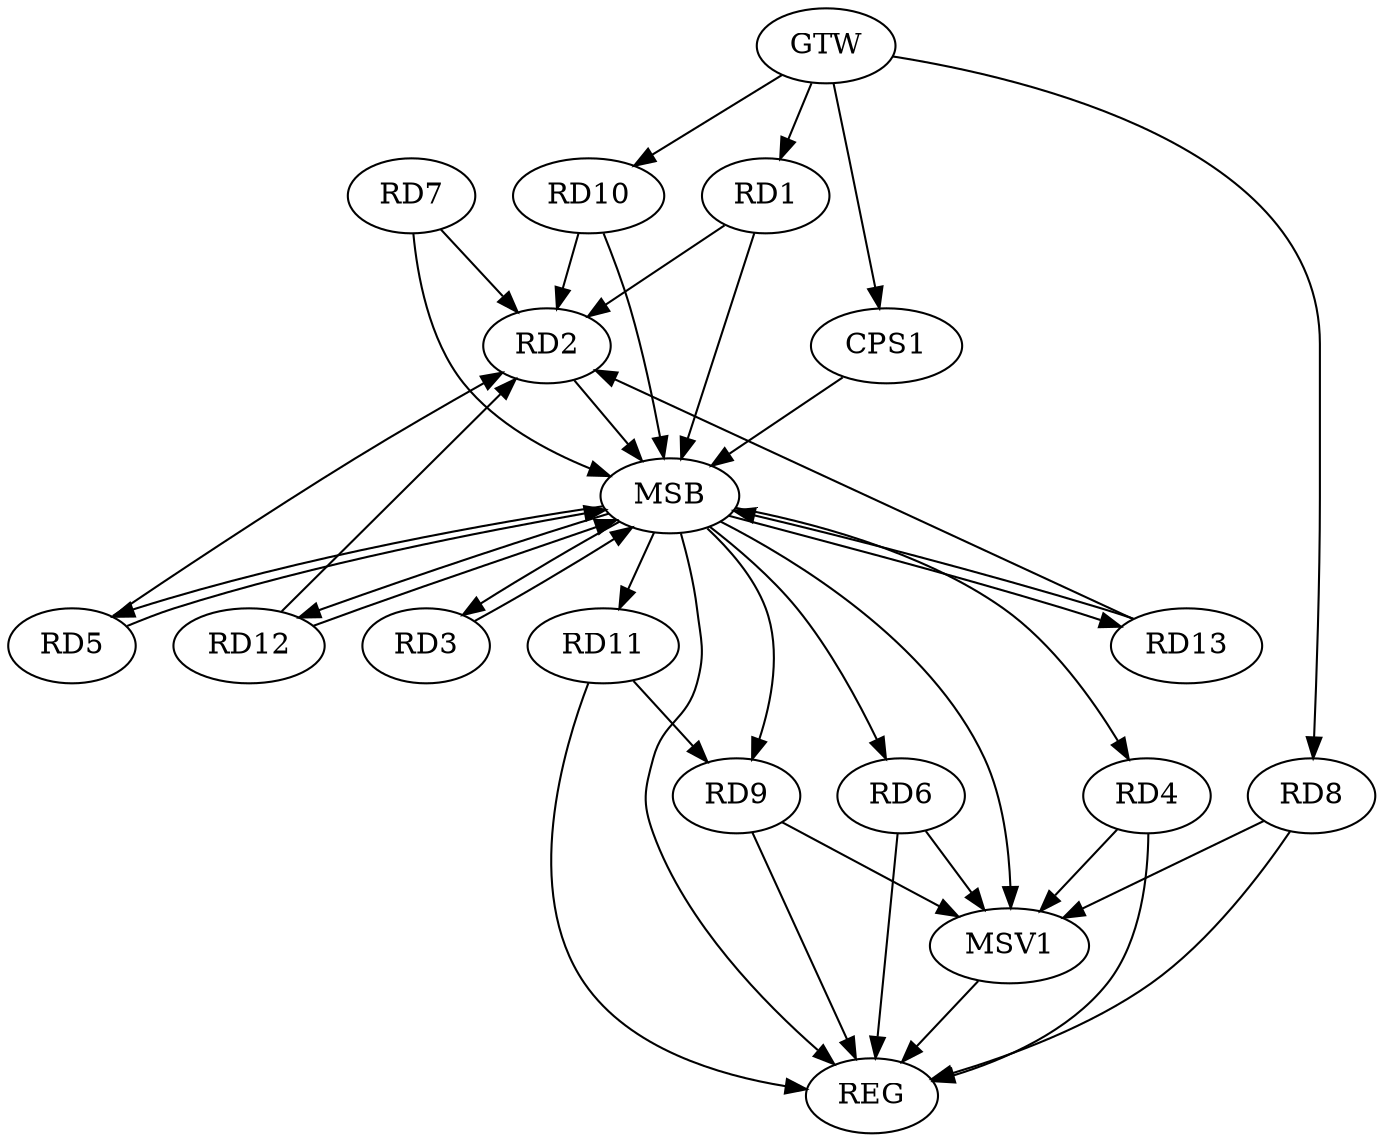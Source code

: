 strict digraph G {
  RD1 [ label="RD1" ];
  RD2 [ label="RD2" ];
  RD3 [ label="RD3" ];
  RD4 [ label="RD4" ];
  RD5 [ label="RD5" ];
  RD6 [ label="RD6" ];
  RD7 [ label="RD7" ];
  RD8 [ label="RD8" ];
  RD9 [ label="RD9" ];
  RD10 [ label="RD10" ];
  RD11 [ label="RD11" ];
  RD12 [ label="RD12" ];
  RD13 [ label="RD13" ];
  CPS1 [ label="CPS1" ];
  GTW [ label="GTW" ];
  REG [ label="REG" ];
  MSB [ label="MSB" ];
  MSV1 [ label="MSV1" ];
  RD11 -> RD9;
  GTW -> RD1;
  GTW -> RD8;
  GTW -> RD10;
  GTW -> CPS1;
  RD4 -> REG;
  RD6 -> REG;
  RD8 -> REG;
  RD9 -> REG;
  RD11 -> REG;
  RD1 -> MSB;
  MSB -> RD3;
  MSB -> RD5;
  MSB -> RD12;
  MSB -> REG;
  RD2 -> MSB;
  RD3 -> MSB;
  MSB -> RD9;
  RD5 -> MSB;
  MSB -> RD6;
  MSB -> RD11;
  RD7 -> MSB;
  RD10 -> MSB;
  MSB -> RD4;
  RD12 -> MSB;
  RD13 -> MSB;
  CPS1 -> MSB;
  MSB -> RD13;
  RD12 -> RD2;
  RD1 -> RD2;
  RD5 -> RD2;
  RD7 -> RD2;
  RD10 -> RD2;
  RD13 -> RD2;
  RD6 -> MSV1;
  RD8 -> MSV1;
  MSB -> MSV1;
  RD4 -> MSV1;
  RD9 -> MSV1;
  MSV1 -> REG;
}
